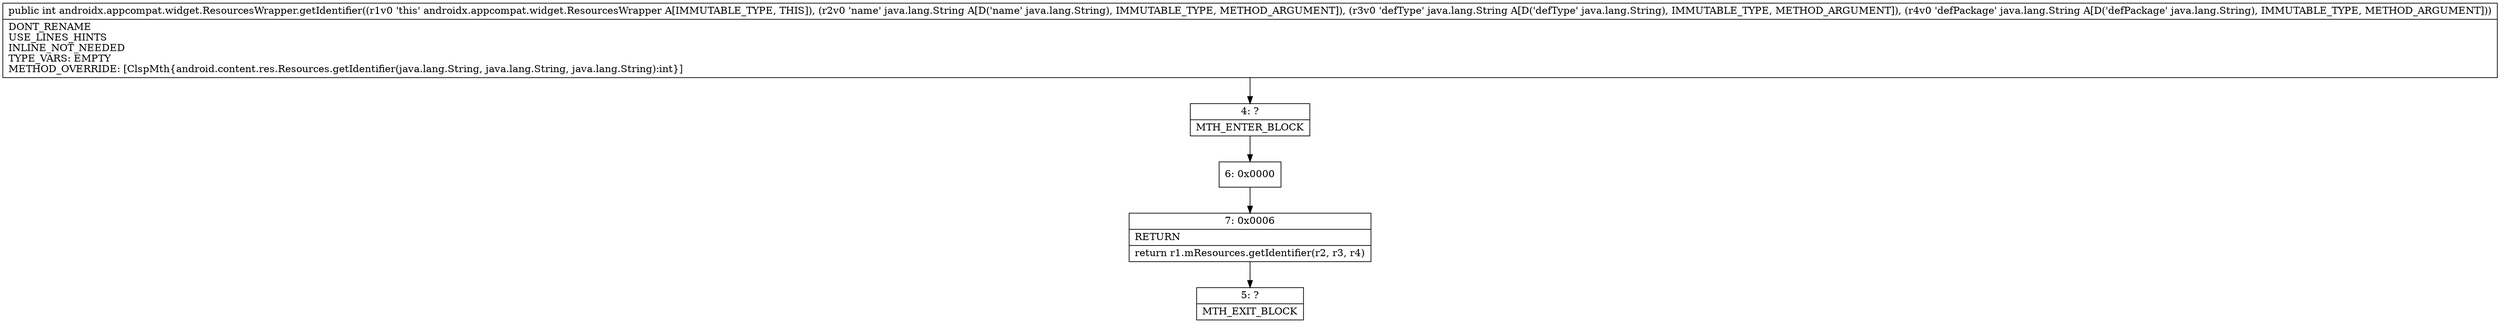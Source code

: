 digraph "CFG forandroidx.appcompat.widget.ResourcesWrapper.getIdentifier(Ljava\/lang\/String;Ljava\/lang\/String;Ljava\/lang\/String;)I" {
Node_4 [shape=record,label="{4\:\ ?|MTH_ENTER_BLOCK\l}"];
Node_6 [shape=record,label="{6\:\ 0x0000}"];
Node_7 [shape=record,label="{7\:\ 0x0006|RETURN\l|return r1.mResources.getIdentifier(r2, r3, r4)\l}"];
Node_5 [shape=record,label="{5\:\ ?|MTH_EXIT_BLOCK\l}"];
MethodNode[shape=record,label="{public int androidx.appcompat.widget.ResourcesWrapper.getIdentifier((r1v0 'this' androidx.appcompat.widget.ResourcesWrapper A[IMMUTABLE_TYPE, THIS]), (r2v0 'name' java.lang.String A[D('name' java.lang.String), IMMUTABLE_TYPE, METHOD_ARGUMENT]), (r3v0 'defType' java.lang.String A[D('defType' java.lang.String), IMMUTABLE_TYPE, METHOD_ARGUMENT]), (r4v0 'defPackage' java.lang.String A[D('defPackage' java.lang.String), IMMUTABLE_TYPE, METHOD_ARGUMENT]))  | DONT_RENAME\lUSE_LINES_HINTS\lINLINE_NOT_NEEDED\lTYPE_VARS: EMPTY\lMETHOD_OVERRIDE: [ClspMth\{android.content.res.Resources.getIdentifier(java.lang.String, java.lang.String, java.lang.String):int\}]\l}"];
MethodNode -> Node_4;Node_4 -> Node_6;
Node_6 -> Node_7;
Node_7 -> Node_5;
}

